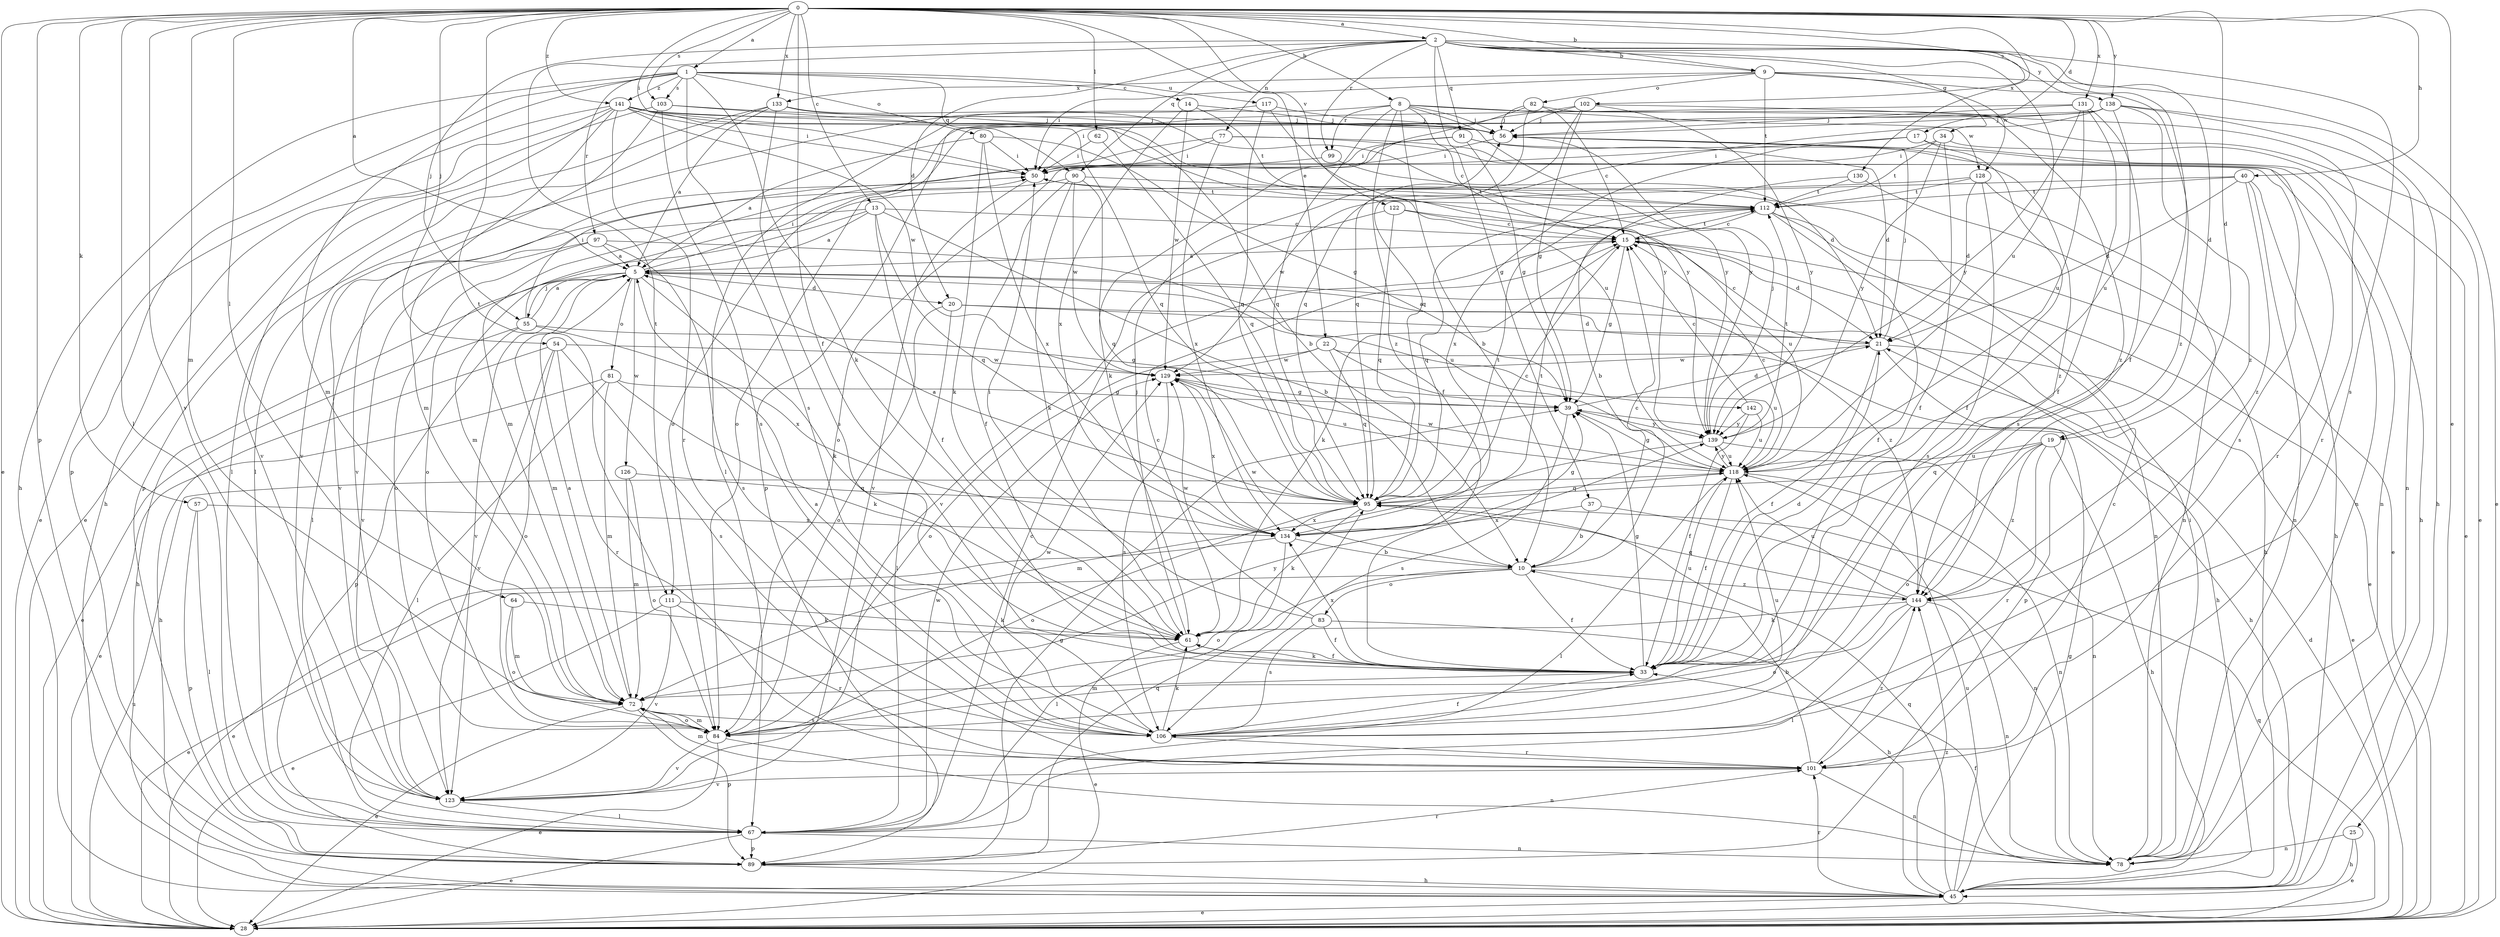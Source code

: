 strict digraph  {
0;
1;
2;
5;
8;
9;
10;
13;
14;
15;
17;
19;
20;
21;
22;
25;
28;
33;
34;
37;
39;
40;
45;
50;
54;
55;
56;
57;
61;
62;
64;
67;
72;
77;
78;
80;
81;
82;
83;
84;
89;
90;
91;
95;
97;
99;
101;
102;
103;
106;
111;
112;
117;
118;
122;
123;
126;
128;
129;
130;
131;
133;
134;
138;
139;
141;
142;
144;
0 -> 1  [label=a];
0 -> 2  [label=a];
0 -> 5  [label=a];
0 -> 8  [label=b];
0 -> 9  [label=b];
0 -> 13  [label=c];
0 -> 17  [label=d];
0 -> 19  [label=d];
0 -> 22  [label=e];
0 -> 25  [label=e];
0 -> 28  [label=e];
0 -> 33  [label=f];
0 -> 40  [label=h];
0 -> 50  [label=i];
0 -> 54  [label=j];
0 -> 57  [label=k];
0 -> 62  [label=l];
0 -> 64  [label=l];
0 -> 67  [label=l];
0 -> 72  [label=m];
0 -> 89  [label=p];
0 -> 102  [label=s];
0 -> 103  [label=s];
0 -> 111  [label=t];
0 -> 122  [label=v];
0 -> 123  [label=v];
0 -> 130  [label=x];
0 -> 131  [label=x];
0 -> 133  [label=x];
0 -> 138  [label=y];
0 -> 141  [label=z];
1 -> 14  [label=c];
1 -> 45  [label=h];
1 -> 61  [label=k];
1 -> 72  [label=m];
1 -> 80  [label=o];
1 -> 89  [label=p];
1 -> 90  [label=q];
1 -> 97  [label=r];
1 -> 103  [label=s];
1 -> 106  [label=s];
1 -> 117  [label=u];
1 -> 141  [label=z];
2 -> 9  [label=b];
2 -> 19  [label=d];
2 -> 20  [label=d];
2 -> 33  [label=f];
2 -> 34  [label=g];
2 -> 37  [label=g];
2 -> 55  [label=j];
2 -> 77  [label=n];
2 -> 90  [label=q];
2 -> 91  [label=q];
2 -> 99  [label=r];
2 -> 106  [label=s];
2 -> 111  [label=t];
2 -> 118  [label=u];
2 -> 138  [label=y];
5 -> 20  [label=d];
5 -> 45  [label=h];
5 -> 50  [label=i];
5 -> 55  [label=j];
5 -> 61  [label=k];
5 -> 72  [label=m];
5 -> 81  [label=o];
5 -> 123  [label=v];
5 -> 126  [label=w];
5 -> 142  [label=z];
5 -> 144  [label=z];
8 -> 10  [label=b];
8 -> 15  [label=c];
8 -> 33  [label=f];
8 -> 56  [label=j];
8 -> 67  [label=l];
8 -> 95  [label=q];
8 -> 99  [label=r];
8 -> 128  [label=w];
8 -> 139  [label=y];
8 -> 144  [label=z];
9 -> 28  [label=e];
9 -> 50  [label=i];
9 -> 82  [label=o];
9 -> 112  [label=t];
9 -> 128  [label=w];
9 -> 133  [label=x];
9 -> 144  [label=z];
10 -> 15  [label=c];
10 -> 28  [label=e];
10 -> 33  [label=f];
10 -> 67  [label=l];
10 -> 83  [label=o];
10 -> 129  [label=w];
10 -> 144  [label=z];
13 -> 5  [label=a];
13 -> 10  [label=b];
13 -> 15  [label=c];
13 -> 33  [label=f];
13 -> 67  [label=l];
13 -> 84  [label=o];
13 -> 95  [label=q];
14 -> 56  [label=j];
14 -> 112  [label=t];
14 -> 129  [label=w];
14 -> 134  [label=x];
15 -> 5  [label=a];
15 -> 21  [label=d];
15 -> 28  [label=e];
15 -> 39  [label=g];
15 -> 61  [label=k];
15 -> 112  [label=t];
17 -> 33  [label=f];
17 -> 45  [label=h];
17 -> 50  [label=i];
17 -> 134  [label=x];
19 -> 45  [label=h];
19 -> 84  [label=o];
19 -> 95  [label=q];
19 -> 101  [label=r];
19 -> 118  [label=u];
19 -> 144  [label=z];
20 -> 21  [label=d];
20 -> 45  [label=h];
20 -> 67  [label=l];
20 -> 84  [label=o];
21 -> 5  [label=a];
21 -> 15  [label=c];
21 -> 28  [label=e];
21 -> 33  [label=f];
21 -> 56  [label=j];
21 -> 89  [label=p];
21 -> 129  [label=w];
22 -> 45  [label=h];
22 -> 84  [label=o];
22 -> 95  [label=q];
22 -> 118  [label=u];
22 -> 129  [label=w];
25 -> 28  [label=e];
25 -> 45  [label=h];
25 -> 78  [label=n];
28 -> 21  [label=d];
28 -> 95  [label=q];
28 -> 118  [label=u];
33 -> 21  [label=d];
33 -> 39  [label=g];
33 -> 61  [label=k];
33 -> 72  [label=m];
33 -> 118  [label=u];
33 -> 134  [label=x];
34 -> 28  [label=e];
34 -> 33  [label=f];
34 -> 50  [label=i];
34 -> 112  [label=t];
34 -> 139  [label=y];
37 -> 10  [label=b];
37 -> 78  [label=n];
37 -> 134  [label=x];
39 -> 21  [label=d];
39 -> 106  [label=s];
39 -> 139  [label=y];
40 -> 21  [label=d];
40 -> 45  [label=h];
40 -> 78  [label=n];
40 -> 112  [label=t];
40 -> 129  [label=w];
40 -> 144  [label=z];
45 -> 28  [label=e];
45 -> 39  [label=g];
45 -> 95  [label=q];
45 -> 101  [label=r];
45 -> 118  [label=u];
45 -> 144  [label=z];
50 -> 112  [label=t];
50 -> 123  [label=v];
54 -> 45  [label=h];
54 -> 84  [label=o];
54 -> 101  [label=r];
54 -> 106  [label=s];
54 -> 123  [label=v];
54 -> 129  [label=w];
55 -> 5  [label=a];
55 -> 28  [label=e];
55 -> 39  [label=g];
55 -> 50  [label=i];
55 -> 89  [label=p];
55 -> 134  [label=x];
56 -> 50  [label=i];
56 -> 78  [label=n];
56 -> 144  [label=z];
57 -> 67  [label=l];
57 -> 89  [label=p];
57 -> 134  [label=x];
61 -> 15  [label=c];
61 -> 28  [label=e];
61 -> 33  [label=f];
61 -> 56  [label=j];
62 -> 50  [label=i];
62 -> 95  [label=q];
64 -> 61  [label=k];
64 -> 72  [label=m];
64 -> 84  [label=o];
67 -> 15  [label=c];
67 -> 28  [label=e];
67 -> 78  [label=n];
67 -> 89  [label=p];
67 -> 129  [label=w];
72 -> 5  [label=a];
72 -> 28  [label=e];
72 -> 84  [label=o];
72 -> 89  [label=p];
72 -> 106  [label=s];
72 -> 139  [label=y];
77 -> 50  [label=i];
77 -> 72  [label=m];
77 -> 78  [label=n];
77 -> 106  [label=s];
77 -> 134  [label=x];
78 -> 33  [label=f];
78 -> 50  [label=i];
80 -> 5  [label=a];
80 -> 39  [label=g];
80 -> 50  [label=i];
80 -> 61  [label=k];
80 -> 134  [label=x];
81 -> 28  [label=e];
81 -> 39  [label=g];
81 -> 61  [label=k];
81 -> 67  [label=l];
81 -> 72  [label=m];
82 -> 15  [label=c];
82 -> 28  [label=e];
82 -> 56  [label=j];
82 -> 61  [label=k];
82 -> 95  [label=q];
83 -> 33  [label=f];
83 -> 45  [label=h];
83 -> 50  [label=i];
83 -> 106  [label=s];
83 -> 129  [label=w];
84 -> 28  [label=e];
84 -> 72  [label=m];
84 -> 78  [label=n];
84 -> 123  [label=v];
89 -> 39  [label=g];
89 -> 45  [label=h];
89 -> 95  [label=q];
89 -> 101  [label=r];
90 -> 33  [label=f];
90 -> 61  [label=k];
90 -> 95  [label=q];
90 -> 112  [label=t];
90 -> 123  [label=v];
90 -> 129  [label=w];
91 -> 21  [label=d];
91 -> 39  [label=g];
91 -> 50  [label=i];
91 -> 84  [label=o];
91 -> 101  [label=r];
95 -> 5  [label=a];
95 -> 15  [label=c];
95 -> 61  [label=k];
95 -> 84  [label=o];
95 -> 112  [label=t];
95 -> 134  [label=x];
97 -> 5  [label=a];
97 -> 84  [label=o];
97 -> 106  [label=s];
97 -> 118  [label=u];
97 -> 123  [label=v];
99 -> 21  [label=d];
99 -> 123  [label=v];
101 -> 10  [label=b];
101 -> 15  [label=c];
101 -> 72  [label=m];
101 -> 78  [label=n];
101 -> 123  [label=v];
101 -> 144  [label=z];
102 -> 39  [label=g];
102 -> 56  [label=j];
102 -> 89  [label=p];
102 -> 95  [label=q];
102 -> 101  [label=r];
102 -> 139  [label=y];
103 -> 10  [label=b];
103 -> 28  [label=e];
103 -> 56  [label=j];
103 -> 106  [label=s];
103 -> 123  [label=v];
106 -> 5  [label=a];
106 -> 33  [label=f];
106 -> 61  [label=k];
106 -> 101  [label=r];
106 -> 118  [label=u];
106 -> 129  [label=w];
111 -> 28  [label=e];
111 -> 61  [label=k];
111 -> 101  [label=r];
111 -> 123  [label=v];
112 -> 15  [label=c];
112 -> 33  [label=f];
112 -> 45  [label=h];
112 -> 78  [label=n];
112 -> 95  [label=q];
117 -> 56  [label=j];
117 -> 67  [label=l];
117 -> 95  [label=q];
117 -> 139  [label=y];
118 -> 15  [label=c];
118 -> 33  [label=f];
118 -> 39  [label=g];
118 -> 67  [label=l];
118 -> 78  [label=n];
118 -> 95  [label=q];
118 -> 129  [label=w];
118 -> 139  [label=y];
122 -> 15  [label=c];
122 -> 95  [label=q];
122 -> 118  [label=u];
122 -> 123  [label=v];
123 -> 67  [label=l];
126 -> 72  [label=m];
126 -> 84  [label=o];
126 -> 95  [label=q];
128 -> 21  [label=d];
128 -> 72  [label=m];
128 -> 78  [label=n];
128 -> 106  [label=s];
128 -> 112  [label=t];
129 -> 39  [label=g];
129 -> 106  [label=s];
129 -> 118  [label=u];
129 -> 134  [label=x];
130 -> 10  [label=b];
130 -> 28  [label=e];
130 -> 112  [label=t];
131 -> 33  [label=f];
131 -> 56  [label=j];
131 -> 84  [label=o];
131 -> 106  [label=s];
131 -> 118  [label=u];
131 -> 139  [label=y];
133 -> 5  [label=a];
133 -> 56  [label=j];
133 -> 67  [label=l];
133 -> 89  [label=p];
133 -> 106  [label=s];
133 -> 139  [label=y];
134 -> 10  [label=b];
134 -> 28  [label=e];
134 -> 39  [label=g];
134 -> 84  [label=o];
134 -> 112  [label=t];
138 -> 45  [label=h];
138 -> 50  [label=i];
138 -> 56  [label=j];
138 -> 78  [label=n];
138 -> 84  [label=o];
138 -> 95  [label=q];
138 -> 118  [label=u];
138 -> 144  [label=z];
139 -> 56  [label=j];
139 -> 72  [label=m];
139 -> 78  [label=n];
139 -> 112  [label=t];
139 -> 118  [label=u];
141 -> 28  [label=e];
141 -> 45  [label=h];
141 -> 50  [label=i];
141 -> 56  [label=j];
141 -> 72  [label=m];
141 -> 95  [label=q];
141 -> 101  [label=r];
141 -> 118  [label=u];
141 -> 123  [label=v];
141 -> 129  [label=w];
141 -> 139  [label=y];
142 -> 15  [label=c];
142 -> 33  [label=f];
142 -> 118  [label=u];
142 -> 139  [label=y];
144 -> 61  [label=k];
144 -> 67  [label=l];
144 -> 78  [label=n];
144 -> 84  [label=o];
144 -> 95  [label=q];
144 -> 118  [label=u];
}
